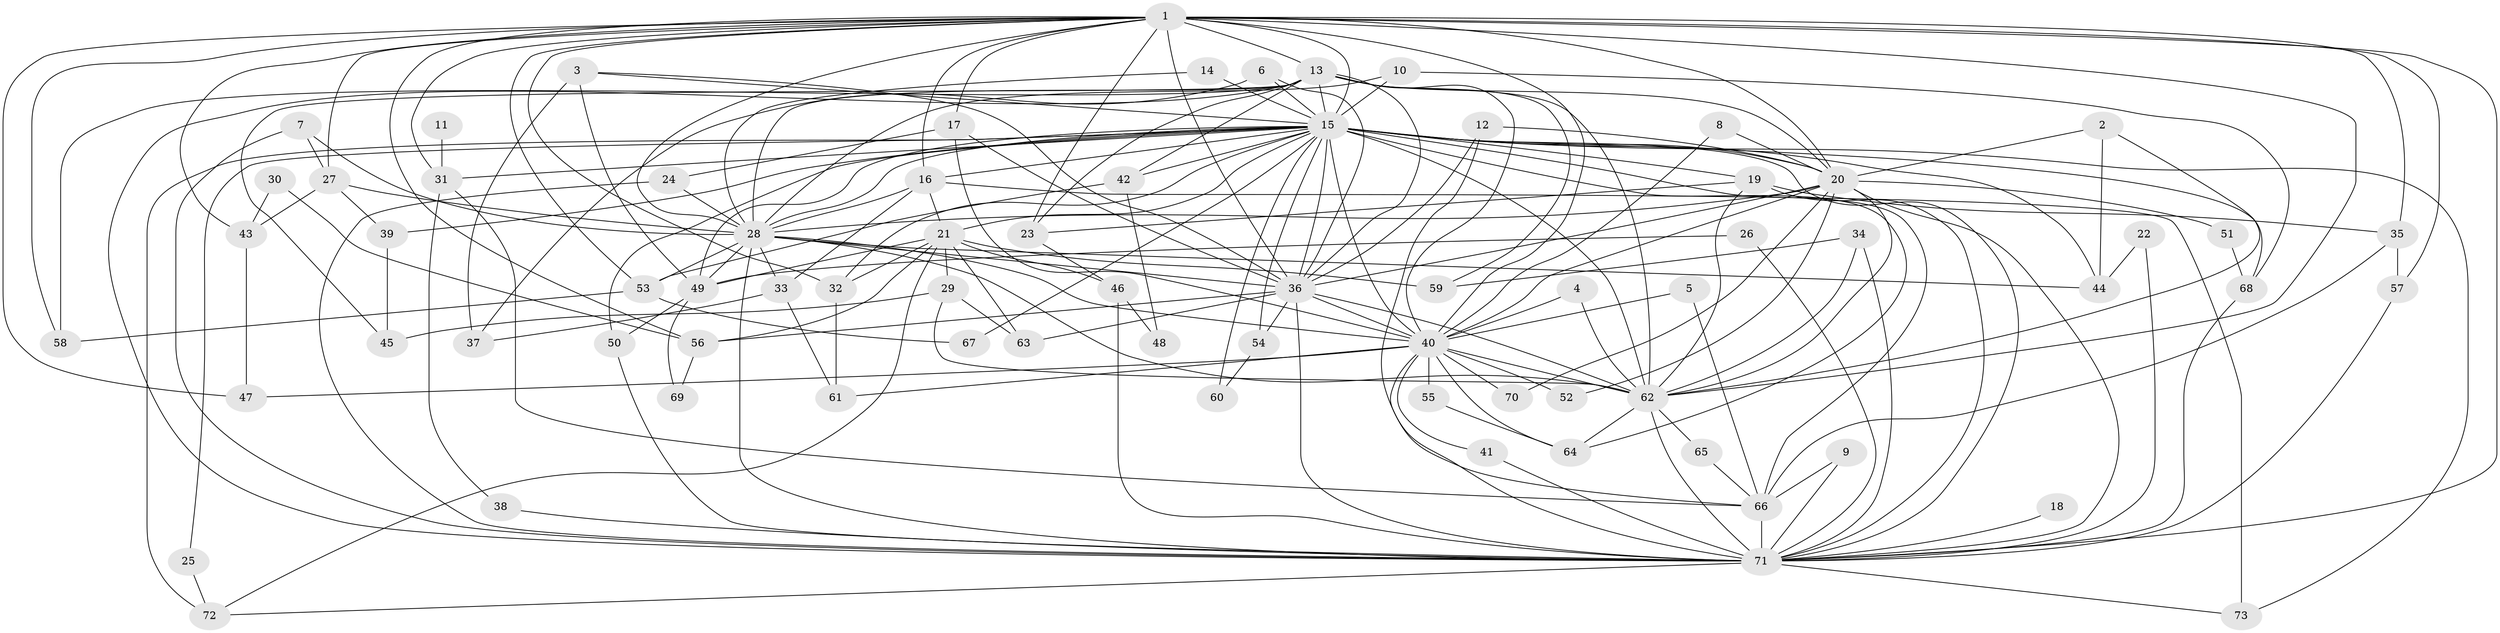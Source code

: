 // original degree distribution, {19: 0.008547008547008548, 18: 0.008547008547008548, 17: 0.017094017094017096, 15: 0.017094017094017096, 21: 0.008547008547008548, 28: 0.008547008547008548, 22: 0.008547008547008548, 40: 0.008547008547008548, 3: 0.2222222222222222, 9: 0.008547008547008548, 6: 0.02564102564102564, 4: 0.1282051282051282, 7: 0.008547008547008548, 2: 0.49572649572649574, 8: 0.008547008547008548, 5: 0.017094017094017096}
// Generated by graph-tools (version 1.1) at 2025/36/03/04/25 23:36:25]
// undirected, 73 vertices, 191 edges
graph export_dot {
  node [color=gray90,style=filled];
  1;
  2;
  3;
  4;
  5;
  6;
  7;
  8;
  9;
  10;
  11;
  12;
  13;
  14;
  15;
  16;
  17;
  18;
  19;
  20;
  21;
  22;
  23;
  24;
  25;
  26;
  27;
  28;
  29;
  30;
  31;
  32;
  33;
  34;
  35;
  36;
  37;
  38;
  39;
  40;
  41;
  42;
  43;
  44;
  45;
  46;
  47;
  48;
  49;
  50;
  51;
  52;
  53;
  54;
  55;
  56;
  57;
  58;
  59;
  60;
  61;
  62;
  63;
  64;
  65;
  66;
  67;
  68;
  69;
  70;
  71;
  72;
  73;
  1 -- 13 [weight=2.0];
  1 -- 15 [weight=2.0];
  1 -- 16 [weight=1.0];
  1 -- 17 [weight=1.0];
  1 -- 20 [weight=2.0];
  1 -- 23 [weight=1.0];
  1 -- 27 [weight=1.0];
  1 -- 28 [weight=2.0];
  1 -- 31 [weight=1.0];
  1 -- 32 [weight=1.0];
  1 -- 35 [weight=1.0];
  1 -- 36 [weight=2.0];
  1 -- 40 [weight=2.0];
  1 -- 43 [weight=2.0];
  1 -- 47 [weight=1.0];
  1 -- 53 [weight=1.0];
  1 -- 56 [weight=1.0];
  1 -- 57 [weight=1.0];
  1 -- 58 [weight=1.0];
  1 -- 62 [weight=2.0];
  1 -- 71 [weight=2.0];
  2 -- 20 [weight=1.0];
  2 -- 44 [weight=1.0];
  2 -- 62 [weight=1.0];
  3 -- 15 [weight=1.0];
  3 -- 36 [weight=1.0];
  3 -- 37 [weight=1.0];
  3 -- 49 [weight=1.0];
  4 -- 40 [weight=1.0];
  4 -- 62 [weight=1.0];
  5 -- 40 [weight=1.0];
  5 -- 66 [weight=1.0];
  6 -- 15 [weight=1.0];
  6 -- 36 [weight=1.0];
  6 -- 37 [weight=1.0];
  7 -- 27 [weight=1.0];
  7 -- 28 [weight=1.0];
  7 -- 71 [weight=1.0];
  8 -- 20 [weight=1.0];
  8 -- 40 [weight=1.0];
  9 -- 66 [weight=1.0];
  9 -- 71 [weight=1.0];
  10 -- 15 [weight=1.0];
  10 -- 28 [weight=1.0];
  10 -- 68 [weight=1.0];
  11 -- 31 [weight=1.0];
  12 -- 20 [weight=1.0];
  12 -- 36 [weight=1.0];
  12 -- 66 [weight=1.0];
  13 -- 15 [weight=1.0];
  13 -- 20 [weight=1.0];
  13 -- 23 [weight=1.0];
  13 -- 28 [weight=1.0];
  13 -- 36 [weight=1.0];
  13 -- 40 [weight=1.0];
  13 -- 42 [weight=1.0];
  13 -- 45 [weight=1.0];
  13 -- 58 [weight=1.0];
  13 -- 59 [weight=1.0];
  13 -- 62 [weight=2.0];
  13 -- 71 [weight=1.0];
  14 -- 15 [weight=1.0];
  14 -- 28 [weight=1.0];
  15 -- 16 [weight=1.0];
  15 -- 19 [weight=1.0];
  15 -- 20 [weight=2.0];
  15 -- 21 [weight=1.0];
  15 -- 25 [weight=1.0];
  15 -- 28 [weight=2.0];
  15 -- 31 [weight=1.0];
  15 -- 32 [weight=1.0];
  15 -- 36 [weight=3.0];
  15 -- 39 [weight=1.0];
  15 -- 40 [weight=2.0];
  15 -- 42 [weight=1.0];
  15 -- 44 [weight=1.0];
  15 -- 49 [weight=1.0];
  15 -- 50 [weight=1.0];
  15 -- 54 [weight=1.0];
  15 -- 60 [weight=2.0];
  15 -- 62 [weight=2.0];
  15 -- 64 [weight=1.0];
  15 -- 66 [weight=2.0];
  15 -- 67 [weight=1.0];
  15 -- 68 [weight=1.0];
  15 -- 71 [weight=1.0];
  15 -- 72 [weight=1.0];
  15 -- 73 [weight=1.0];
  16 -- 21 [weight=1.0];
  16 -- 28 [weight=1.0];
  16 -- 33 [weight=1.0];
  16 -- 73 [weight=1.0];
  17 -- 24 [weight=1.0];
  17 -- 36 [weight=1.0];
  17 -- 40 [weight=1.0];
  18 -- 71 [weight=1.0];
  19 -- 23 [weight=1.0];
  19 -- 35 [weight=1.0];
  19 -- 62 [weight=1.0];
  19 -- 71 [weight=1.0];
  20 -- 28 [weight=1.0];
  20 -- 36 [weight=1.0];
  20 -- 40 [weight=1.0];
  20 -- 51 [weight=2.0];
  20 -- 52 [weight=1.0];
  20 -- 62 [weight=1.0];
  20 -- 70 [weight=1.0];
  20 -- 71 [weight=1.0];
  21 -- 29 [weight=1.0];
  21 -- 32 [weight=1.0];
  21 -- 46 [weight=1.0];
  21 -- 49 [weight=1.0];
  21 -- 56 [weight=1.0];
  21 -- 59 [weight=1.0];
  21 -- 63 [weight=1.0];
  21 -- 72 [weight=1.0];
  22 -- 44 [weight=1.0];
  22 -- 71 [weight=1.0];
  23 -- 46 [weight=1.0];
  24 -- 28 [weight=1.0];
  24 -- 71 [weight=1.0];
  25 -- 72 [weight=1.0];
  26 -- 49 [weight=1.0];
  26 -- 71 [weight=1.0];
  27 -- 28 [weight=1.0];
  27 -- 39 [weight=1.0];
  27 -- 43 [weight=1.0];
  28 -- 33 [weight=1.0];
  28 -- 36 [weight=1.0];
  28 -- 40 [weight=1.0];
  28 -- 44 [weight=1.0];
  28 -- 49 [weight=1.0];
  28 -- 53 [weight=2.0];
  28 -- 62 [weight=1.0];
  28 -- 71 [weight=2.0];
  29 -- 45 [weight=1.0];
  29 -- 62 [weight=2.0];
  29 -- 63 [weight=1.0];
  30 -- 43 [weight=1.0];
  30 -- 56 [weight=1.0];
  31 -- 38 [weight=1.0];
  31 -- 66 [weight=1.0];
  32 -- 61 [weight=1.0];
  33 -- 37 [weight=1.0];
  33 -- 61 [weight=1.0];
  34 -- 59 [weight=1.0];
  34 -- 62 [weight=1.0];
  34 -- 71 [weight=1.0];
  35 -- 57 [weight=1.0];
  35 -- 66 [weight=1.0];
  36 -- 40 [weight=1.0];
  36 -- 54 [weight=1.0];
  36 -- 56 [weight=1.0];
  36 -- 62 [weight=1.0];
  36 -- 63 [weight=1.0];
  36 -- 71 [weight=1.0];
  38 -- 71 [weight=1.0];
  39 -- 45 [weight=1.0];
  40 -- 41 [weight=1.0];
  40 -- 47 [weight=1.0];
  40 -- 52 [weight=1.0];
  40 -- 55 [weight=1.0];
  40 -- 61 [weight=1.0];
  40 -- 62 [weight=1.0];
  40 -- 64 [weight=1.0];
  40 -- 70 [weight=1.0];
  40 -- 71 [weight=1.0];
  41 -- 71 [weight=1.0];
  42 -- 48 [weight=1.0];
  42 -- 53 [weight=1.0];
  43 -- 47 [weight=1.0];
  46 -- 48 [weight=1.0];
  46 -- 71 [weight=1.0];
  49 -- 50 [weight=1.0];
  49 -- 69 [weight=1.0];
  50 -- 71 [weight=1.0];
  51 -- 68 [weight=1.0];
  53 -- 58 [weight=1.0];
  53 -- 67 [weight=1.0];
  54 -- 60 [weight=1.0];
  55 -- 64 [weight=1.0];
  56 -- 69 [weight=1.0];
  57 -- 71 [weight=1.0];
  62 -- 64 [weight=1.0];
  62 -- 65 [weight=1.0];
  62 -- 71 [weight=1.0];
  65 -- 66 [weight=1.0];
  66 -- 71 [weight=1.0];
  68 -- 71 [weight=1.0];
  71 -- 72 [weight=1.0];
  71 -- 73 [weight=1.0];
}
